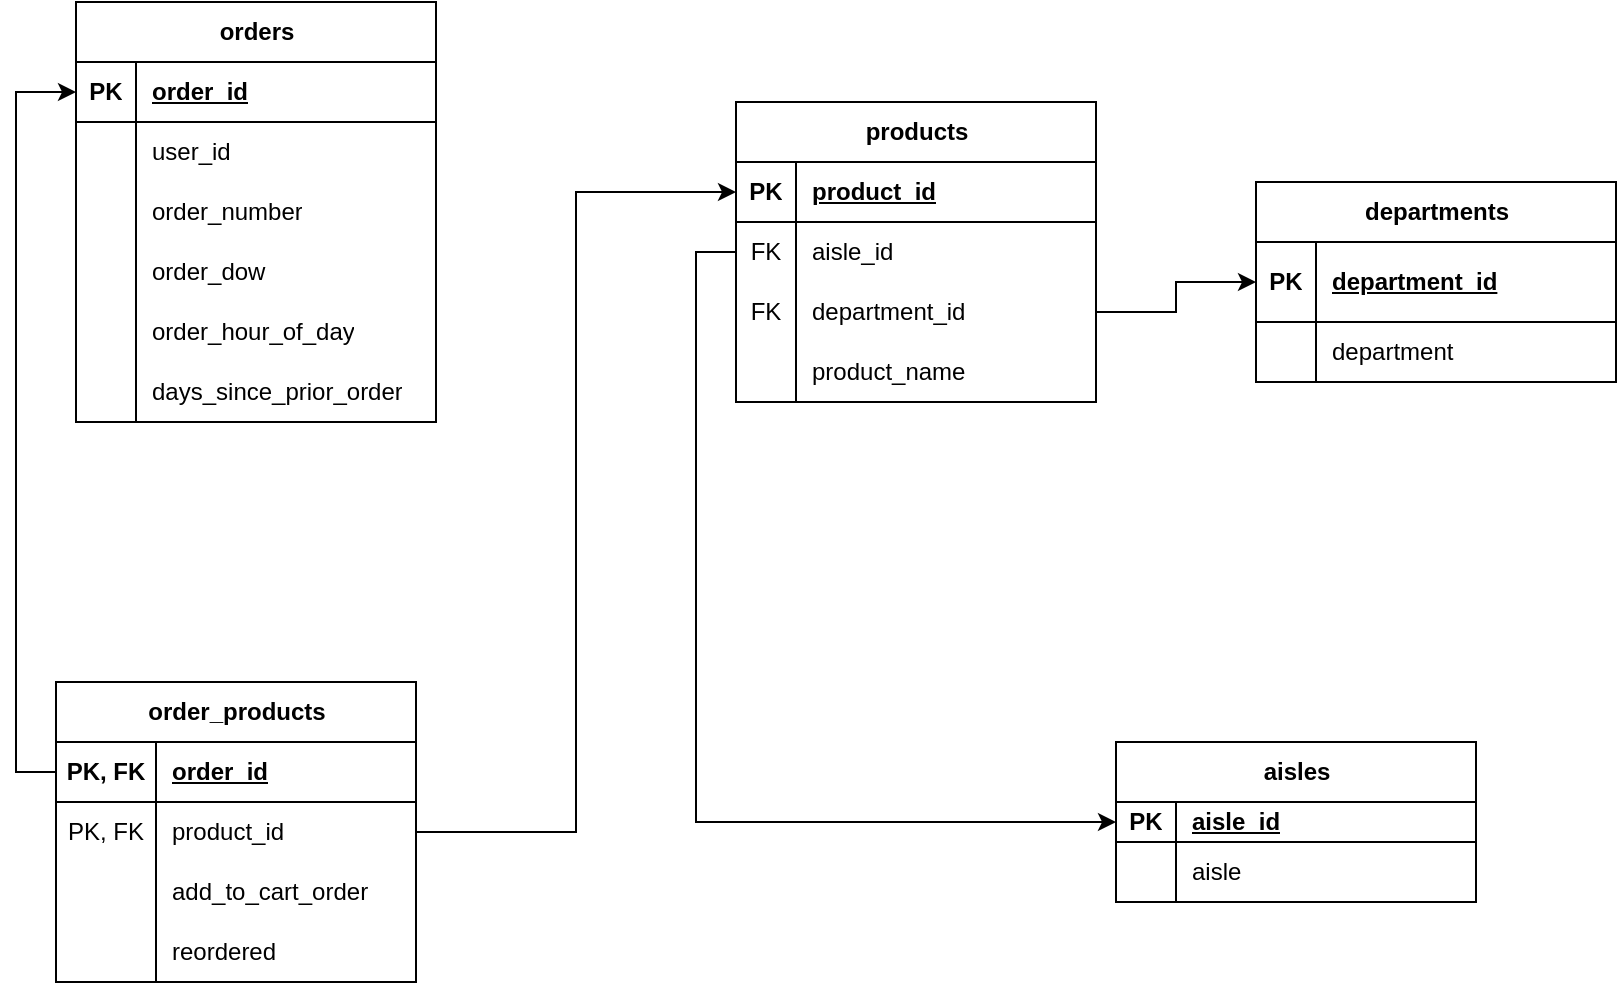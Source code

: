 <mxfile version="25.0.1">
  <diagram name="Page-1" id="MVFIyzVVbo6hHXfZQa5K">
    <mxGraphModel dx="1216" dy="525" grid="1" gridSize="10" guides="1" tooltips="1" connect="1" arrows="1" fold="1" page="1" pageScale="1" pageWidth="850" pageHeight="1100" math="0" shadow="0">
      <root>
        <mxCell id="0" />
        <mxCell id="1" parent="0" />
        <mxCell id="kPGc10pnDVXeF7qJc3Nv-15" value="orders" style="shape=table;startSize=30;container=1;collapsible=1;childLayout=tableLayout;fixedRows=1;rowLines=0;fontStyle=1;align=center;resizeLast=1;html=1;" vertex="1" parent="1">
          <mxGeometry x="60" y="70" width="180" height="210" as="geometry" />
        </mxCell>
        <mxCell id="kPGc10pnDVXeF7qJc3Nv-16" value="" style="shape=tableRow;horizontal=0;startSize=0;swimlaneHead=0;swimlaneBody=0;fillColor=none;collapsible=0;dropTarget=0;points=[[0,0.5],[1,0.5]];portConstraint=eastwest;top=0;left=0;right=0;bottom=1;" vertex="1" parent="kPGc10pnDVXeF7qJc3Nv-15">
          <mxGeometry y="30" width="180" height="30" as="geometry" />
        </mxCell>
        <mxCell id="kPGc10pnDVXeF7qJc3Nv-17" value="PK" style="shape=partialRectangle;connectable=0;fillColor=none;top=0;left=0;bottom=0;right=0;fontStyle=1;overflow=hidden;whiteSpace=wrap;html=1;" vertex="1" parent="kPGc10pnDVXeF7qJc3Nv-16">
          <mxGeometry width="30" height="30" as="geometry">
            <mxRectangle width="30" height="30" as="alternateBounds" />
          </mxGeometry>
        </mxCell>
        <mxCell id="kPGc10pnDVXeF7qJc3Nv-18" value="order_id" style="shape=partialRectangle;connectable=0;fillColor=none;top=0;left=0;bottom=0;right=0;align=left;spacingLeft=6;fontStyle=5;overflow=hidden;whiteSpace=wrap;html=1;" vertex="1" parent="kPGc10pnDVXeF7qJc3Nv-16">
          <mxGeometry x="30" width="150" height="30" as="geometry">
            <mxRectangle width="150" height="30" as="alternateBounds" />
          </mxGeometry>
        </mxCell>
        <mxCell id="kPGc10pnDVXeF7qJc3Nv-19" value="" style="shape=tableRow;horizontal=0;startSize=0;swimlaneHead=0;swimlaneBody=0;fillColor=none;collapsible=0;dropTarget=0;points=[[0,0.5],[1,0.5]];portConstraint=eastwest;top=0;left=0;right=0;bottom=0;" vertex="1" parent="kPGc10pnDVXeF7qJc3Nv-15">
          <mxGeometry y="60" width="180" height="30" as="geometry" />
        </mxCell>
        <mxCell id="kPGc10pnDVXeF7qJc3Nv-20" value="" style="shape=partialRectangle;connectable=0;fillColor=none;top=0;left=0;bottom=0;right=0;editable=1;overflow=hidden;whiteSpace=wrap;html=1;" vertex="1" parent="kPGc10pnDVXeF7qJc3Nv-19">
          <mxGeometry width="30" height="30" as="geometry">
            <mxRectangle width="30" height="30" as="alternateBounds" />
          </mxGeometry>
        </mxCell>
        <mxCell id="kPGc10pnDVXeF7qJc3Nv-21" value="user_id" style="shape=partialRectangle;connectable=0;fillColor=none;top=0;left=0;bottom=0;right=0;align=left;spacingLeft=6;overflow=hidden;whiteSpace=wrap;html=1;" vertex="1" parent="kPGc10pnDVXeF7qJc3Nv-19">
          <mxGeometry x="30" width="150" height="30" as="geometry">
            <mxRectangle width="150" height="30" as="alternateBounds" />
          </mxGeometry>
        </mxCell>
        <mxCell id="kPGc10pnDVXeF7qJc3Nv-22" value="" style="shape=tableRow;horizontal=0;startSize=0;swimlaneHead=0;swimlaneBody=0;fillColor=none;collapsible=0;dropTarget=0;points=[[0,0.5],[1,0.5]];portConstraint=eastwest;top=0;left=0;right=0;bottom=0;" vertex="1" parent="kPGc10pnDVXeF7qJc3Nv-15">
          <mxGeometry y="90" width="180" height="30" as="geometry" />
        </mxCell>
        <mxCell id="kPGc10pnDVXeF7qJc3Nv-23" value="" style="shape=partialRectangle;connectable=0;fillColor=none;top=0;left=0;bottom=0;right=0;editable=1;overflow=hidden;whiteSpace=wrap;html=1;" vertex="1" parent="kPGc10pnDVXeF7qJc3Nv-22">
          <mxGeometry width="30" height="30" as="geometry">
            <mxRectangle width="30" height="30" as="alternateBounds" />
          </mxGeometry>
        </mxCell>
        <mxCell id="kPGc10pnDVXeF7qJc3Nv-24" value="order_number" style="shape=partialRectangle;connectable=0;fillColor=none;top=0;left=0;bottom=0;right=0;align=left;spacingLeft=6;overflow=hidden;whiteSpace=wrap;html=1;" vertex="1" parent="kPGc10pnDVXeF7qJc3Nv-22">
          <mxGeometry x="30" width="150" height="30" as="geometry">
            <mxRectangle width="150" height="30" as="alternateBounds" />
          </mxGeometry>
        </mxCell>
        <mxCell id="kPGc10pnDVXeF7qJc3Nv-25" value="" style="shape=tableRow;horizontal=0;startSize=0;swimlaneHead=0;swimlaneBody=0;fillColor=none;collapsible=0;dropTarget=0;points=[[0,0.5],[1,0.5]];portConstraint=eastwest;top=0;left=0;right=0;bottom=0;" vertex="1" parent="kPGc10pnDVXeF7qJc3Nv-15">
          <mxGeometry y="120" width="180" height="30" as="geometry" />
        </mxCell>
        <mxCell id="kPGc10pnDVXeF7qJc3Nv-26" value="" style="shape=partialRectangle;connectable=0;fillColor=none;top=0;left=0;bottom=0;right=0;editable=1;overflow=hidden;whiteSpace=wrap;html=1;" vertex="1" parent="kPGc10pnDVXeF7qJc3Nv-25">
          <mxGeometry width="30" height="30" as="geometry">
            <mxRectangle width="30" height="30" as="alternateBounds" />
          </mxGeometry>
        </mxCell>
        <mxCell id="kPGc10pnDVXeF7qJc3Nv-27" value="order_dow" style="shape=partialRectangle;connectable=0;fillColor=none;top=0;left=0;bottom=0;right=0;align=left;spacingLeft=6;overflow=hidden;whiteSpace=wrap;html=1;" vertex="1" parent="kPGc10pnDVXeF7qJc3Nv-25">
          <mxGeometry x="30" width="150" height="30" as="geometry">
            <mxRectangle width="150" height="30" as="alternateBounds" />
          </mxGeometry>
        </mxCell>
        <mxCell id="kPGc10pnDVXeF7qJc3Nv-28" style="shape=tableRow;horizontal=0;startSize=0;swimlaneHead=0;swimlaneBody=0;fillColor=none;collapsible=0;dropTarget=0;points=[[0,0.5],[1,0.5]];portConstraint=eastwest;top=0;left=0;right=0;bottom=0;" vertex="1" parent="kPGc10pnDVXeF7qJc3Nv-15">
          <mxGeometry y="150" width="180" height="30" as="geometry" />
        </mxCell>
        <mxCell id="kPGc10pnDVXeF7qJc3Nv-29" style="shape=partialRectangle;connectable=0;fillColor=none;top=0;left=0;bottom=0;right=0;editable=1;overflow=hidden;whiteSpace=wrap;html=1;" vertex="1" parent="kPGc10pnDVXeF7qJc3Nv-28">
          <mxGeometry width="30" height="30" as="geometry">
            <mxRectangle width="30" height="30" as="alternateBounds" />
          </mxGeometry>
        </mxCell>
        <mxCell id="kPGc10pnDVXeF7qJc3Nv-30" value="order_hour_of_day" style="shape=partialRectangle;connectable=0;fillColor=none;top=0;left=0;bottom=0;right=0;align=left;spacingLeft=6;overflow=hidden;whiteSpace=wrap;html=1;" vertex="1" parent="kPGc10pnDVXeF7qJc3Nv-28">
          <mxGeometry x="30" width="150" height="30" as="geometry">
            <mxRectangle width="150" height="30" as="alternateBounds" />
          </mxGeometry>
        </mxCell>
        <mxCell id="kPGc10pnDVXeF7qJc3Nv-31" style="shape=tableRow;horizontal=0;startSize=0;swimlaneHead=0;swimlaneBody=0;fillColor=none;collapsible=0;dropTarget=0;points=[[0,0.5],[1,0.5]];portConstraint=eastwest;top=0;left=0;right=0;bottom=0;" vertex="1" parent="kPGc10pnDVXeF7qJc3Nv-15">
          <mxGeometry y="180" width="180" height="30" as="geometry" />
        </mxCell>
        <mxCell id="kPGc10pnDVXeF7qJc3Nv-32" style="shape=partialRectangle;connectable=0;fillColor=none;top=0;left=0;bottom=0;right=0;editable=1;overflow=hidden;whiteSpace=wrap;html=1;" vertex="1" parent="kPGc10pnDVXeF7qJc3Nv-31">
          <mxGeometry width="30" height="30" as="geometry">
            <mxRectangle width="30" height="30" as="alternateBounds" />
          </mxGeometry>
        </mxCell>
        <mxCell id="kPGc10pnDVXeF7qJc3Nv-33" value="days_since_prior_order" style="shape=partialRectangle;connectable=0;fillColor=none;top=0;left=0;bottom=0;right=0;align=left;spacingLeft=6;overflow=hidden;whiteSpace=wrap;html=1;" vertex="1" parent="kPGc10pnDVXeF7qJc3Nv-31">
          <mxGeometry x="30" width="150" height="30" as="geometry">
            <mxRectangle width="150" height="30" as="alternateBounds" />
          </mxGeometry>
        </mxCell>
        <mxCell id="kPGc10pnDVXeF7qJc3Nv-47" value="order_products" style="shape=table;startSize=30;container=1;collapsible=1;childLayout=tableLayout;fixedRows=1;rowLines=0;fontStyle=1;align=center;resizeLast=1;html=1;" vertex="1" parent="1">
          <mxGeometry x="50" y="410" width="180" height="150" as="geometry" />
        </mxCell>
        <mxCell id="kPGc10pnDVXeF7qJc3Nv-48" value="" style="shape=tableRow;horizontal=0;startSize=0;swimlaneHead=0;swimlaneBody=0;fillColor=none;collapsible=0;dropTarget=0;points=[[0,0.5],[1,0.5]];portConstraint=eastwest;top=0;left=0;right=0;bottom=1;" vertex="1" parent="kPGc10pnDVXeF7qJc3Nv-47">
          <mxGeometry y="30" width="180" height="30" as="geometry" />
        </mxCell>
        <mxCell id="kPGc10pnDVXeF7qJc3Nv-49" value="PK, FK" style="shape=partialRectangle;connectable=0;fillColor=none;top=0;left=0;bottom=0;right=0;fontStyle=1;overflow=hidden;whiteSpace=wrap;html=1;" vertex="1" parent="kPGc10pnDVXeF7qJc3Nv-48">
          <mxGeometry width="50" height="30" as="geometry">
            <mxRectangle width="50" height="30" as="alternateBounds" />
          </mxGeometry>
        </mxCell>
        <mxCell id="kPGc10pnDVXeF7qJc3Nv-50" value="order_id" style="shape=partialRectangle;connectable=0;fillColor=none;top=0;left=0;bottom=0;right=0;align=left;spacingLeft=6;fontStyle=5;overflow=hidden;whiteSpace=wrap;html=1;" vertex="1" parent="kPGc10pnDVXeF7qJc3Nv-48">
          <mxGeometry x="50" width="130" height="30" as="geometry">
            <mxRectangle width="130" height="30" as="alternateBounds" />
          </mxGeometry>
        </mxCell>
        <mxCell id="kPGc10pnDVXeF7qJc3Nv-51" value="" style="shape=tableRow;horizontal=0;startSize=0;swimlaneHead=0;swimlaneBody=0;fillColor=none;collapsible=0;dropTarget=0;points=[[0,0.5],[1,0.5]];portConstraint=eastwest;top=0;left=0;right=0;bottom=0;" vertex="1" parent="kPGc10pnDVXeF7qJc3Nv-47">
          <mxGeometry y="60" width="180" height="30" as="geometry" />
        </mxCell>
        <mxCell id="kPGc10pnDVXeF7qJc3Nv-52" value="PK, FK" style="shape=partialRectangle;connectable=0;fillColor=none;top=0;left=0;bottom=0;right=0;editable=1;overflow=hidden;whiteSpace=wrap;html=1;" vertex="1" parent="kPGc10pnDVXeF7qJc3Nv-51">
          <mxGeometry width="50" height="30" as="geometry">
            <mxRectangle width="50" height="30" as="alternateBounds" />
          </mxGeometry>
        </mxCell>
        <mxCell id="kPGc10pnDVXeF7qJc3Nv-53" value="product_id" style="shape=partialRectangle;connectable=0;fillColor=none;top=0;left=0;bottom=0;right=0;align=left;spacingLeft=6;overflow=hidden;whiteSpace=wrap;html=1;" vertex="1" parent="kPGc10pnDVXeF7qJc3Nv-51">
          <mxGeometry x="50" width="130" height="30" as="geometry">
            <mxRectangle width="130" height="30" as="alternateBounds" />
          </mxGeometry>
        </mxCell>
        <mxCell id="kPGc10pnDVXeF7qJc3Nv-54" value="" style="shape=tableRow;horizontal=0;startSize=0;swimlaneHead=0;swimlaneBody=0;fillColor=none;collapsible=0;dropTarget=0;points=[[0,0.5],[1,0.5]];portConstraint=eastwest;top=0;left=0;right=0;bottom=0;" vertex="1" parent="kPGc10pnDVXeF7qJc3Nv-47">
          <mxGeometry y="90" width="180" height="30" as="geometry" />
        </mxCell>
        <mxCell id="kPGc10pnDVXeF7qJc3Nv-55" value="" style="shape=partialRectangle;connectable=0;fillColor=none;top=0;left=0;bottom=0;right=0;editable=1;overflow=hidden;whiteSpace=wrap;html=1;" vertex="1" parent="kPGc10pnDVXeF7qJc3Nv-54">
          <mxGeometry width="50" height="30" as="geometry">
            <mxRectangle width="50" height="30" as="alternateBounds" />
          </mxGeometry>
        </mxCell>
        <mxCell id="kPGc10pnDVXeF7qJc3Nv-56" value="add_to_cart_order" style="shape=partialRectangle;connectable=0;fillColor=none;top=0;left=0;bottom=0;right=0;align=left;spacingLeft=6;overflow=hidden;whiteSpace=wrap;html=1;" vertex="1" parent="kPGc10pnDVXeF7qJc3Nv-54">
          <mxGeometry x="50" width="130" height="30" as="geometry">
            <mxRectangle width="130" height="30" as="alternateBounds" />
          </mxGeometry>
        </mxCell>
        <mxCell id="kPGc10pnDVXeF7qJc3Nv-57" value="" style="shape=tableRow;horizontal=0;startSize=0;swimlaneHead=0;swimlaneBody=0;fillColor=none;collapsible=0;dropTarget=0;points=[[0,0.5],[1,0.5]];portConstraint=eastwest;top=0;left=0;right=0;bottom=0;" vertex="1" parent="kPGc10pnDVXeF7qJc3Nv-47">
          <mxGeometry y="120" width="180" height="30" as="geometry" />
        </mxCell>
        <mxCell id="kPGc10pnDVXeF7qJc3Nv-58" value="" style="shape=partialRectangle;connectable=0;fillColor=none;top=0;left=0;bottom=0;right=0;editable=1;overflow=hidden;whiteSpace=wrap;html=1;" vertex="1" parent="kPGc10pnDVXeF7qJc3Nv-57">
          <mxGeometry width="50" height="30" as="geometry">
            <mxRectangle width="50" height="30" as="alternateBounds" />
          </mxGeometry>
        </mxCell>
        <mxCell id="kPGc10pnDVXeF7qJc3Nv-59" value="reordered" style="shape=partialRectangle;connectable=0;fillColor=none;top=0;left=0;bottom=0;right=0;align=left;spacingLeft=6;overflow=hidden;whiteSpace=wrap;html=1;" vertex="1" parent="kPGc10pnDVXeF7qJc3Nv-57">
          <mxGeometry x="50" width="130" height="30" as="geometry">
            <mxRectangle width="130" height="30" as="alternateBounds" />
          </mxGeometry>
        </mxCell>
        <mxCell id="kPGc10pnDVXeF7qJc3Nv-60" value="departments" style="shape=table;startSize=30;container=1;collapsible=1;childLayout=tableLayout;fixedRows=1;rowLines=0;fontStyle=1;align=center;resizeLast=1;html=1;" vertex="1" parent="1">
          <mxGeometry x="650" y="160" width="180" height="100" as="geometry" />
        </mxCell>
        <mxCell id="kPGc10pnDVXeF7qJc3Nv-61" value="" style="shape=tableRow;horizontal=0;startSize=0;swimlaneHead=0;swimlaneBody=0;fillColor=none;collapsible=0;dropTarget=0;points=[[0,0.5],[1,0.5]];portConstraint=eastwest;top=0;left=0;right=0;bottom=1;" vertex="1" parent="kPGc10pnDVXeF7qJc3Nv-60">
          <mxGeometry y="30" width="180" height="40" as="geometry" />
        </mxCell>
        <mxCell id="kPGc10pnDVXeF7qJc3Nv-62" value="PK" style="shape=partialRectangle;connectable=0;fillColor=none;top=0;left=0;bottom=0;right=0;fontStyle=1;overflow=hidden;whiteSpace=wrap;html=1;" vertex="1" parent="kPGc10pnDVXeF7qJc3Nv-61">
          <mxGeometry width="30" height="40" as="geometry">
            <mxRectangle width="30" height="40" as="alternateBounds" />
          </mxGeometry>
        </mxCell>
        <mxCell id="kPGc10pnDVXeF7qJc3Nv-63" value="department_id" style="shape=partialRectangle;connectable=0;fillColor=none;top=0;left=0;bottom=0;right=0;align=left;spacingLeft=6;fontStyle=5;overflow=hidden;whiteSpace=wrap;html=1;" vertex="1" parent="kPGc10pnDVXeF7qJc3Nv-61">
          <mxGeometry x="30" width="150" height="40" as="geometry">
            <mxRectangle width="150" height="40" as="alternateBounds" />
          </mxGeometry>
        </mxCell>
        <mxCell id="kPGc10pnDVXeF7qJc3Nv-64" value="" style="shape=tableRow;horizontal=0;startSize=0;swimlaneHead=0;swimlaneBody=0;fillColor=none;collapsible=0;dropTarget=0;points=[[0,0.5],[1,0.5]];portConstraint=eastwest;top=0;left=0;right=0;bottom=0;" vertex="1" parent="kPGc10pnDVXeF7qJc3Nv-60">
          <mxGeometry y="70" width="180" height="30" as="geometry" />
        </mxCell>
        <mxCell id="kPGc10pnDVXeF7qJc3Nv-65" value="" style="shape=partialRectangle;connectable=0;fillColor=none;top=0;left=0;bottom=0;right=0;editable=1;overflow=hidden;whiteSpace=wrap;html=1;" vertex="1" parent="kPGc10pnDVXeF7qJc3Nv-64">
          <mxGeometry width="30" height="30" as="geometry">
            <mxRectangle width="30" height="30" as="alternateBounds" />
          </mxGeometry>
        </mxCell>
        <mxCell id="kPGc10pnDVXeF7qJc3Nv-66" value="department" style="shape=partialRectangle;connectable=0;fillColor=none;top=0;left=0;bottom=0;right=0;align=left;spacingLeft=6;overflow=hidden;whiteSpace=wrap;html=1;" vertex="1" parent="kPGc10pnDVXeF7qJc3Nv-64">
          <mxGeometry x="30" width="150" height="30" as="geometry">
            <mxRectangle width="150" height="30" as="alternateBounds" />
          </mxGeometry>
        </mxCell>
        <mxCell id="kPGc10pnDVXeF7qJc3Nv-90" value="aisles" style="shape=table;startSize=30;container=1;collapsible=1;childLayout=tableLayout;fixedRows=1;rowLines=0;fontStyle=1;align=center;resizeLast=1;html=1;" vertex="1" parent="1">
          <mxGeometry x="580" y="440" width="180" height="80" as="geometry" />
        </mxCell>
        <mxCell id="kPGc10pnDVXeF7qJc3Nv-91" value="" style="shape=tableRow;horizontal=0;startSize=0;swimlaneHead=0;swimlaneBody=0;fillColor=none;collapsible=0;dropTarget=0;points=[[0,0.5],[1,0.5]];portConstraint=eastwest;top=0;left=0;right=0;bottom=1;" vertex="1" parent="kPGc10pnDVXeF7qJc3Nv-90">
          <mxGeometry y="30" width="180" height="20" as="geometry" />
        </mxCell>
        <mxCell id="kPGc10pnDVXeF7qJc3Nv-92" value="PK" style="shape=partialRectangle;connectable=0;fillColor=none;top=0;left=0;bottom=0;right=0;fontStyle=1;overflow=hidden;whiteSpace=wrap;html=1;" vertex="1" parent="kPGc10pnDVXeF7qJc3Nv-91">
          <mxGeometry width="30" height="20" as="geometry">
            <mxRectangle width="30" height="20" as="alternateBounds" />
          </mxGeometry>
        </mxCell>
        <mxCell id="kPGc10pnDVXeF7qJc3Nv-93" value="aisle_id" style="shape=partialRectangle;connectable=0;fillColor=none;top=0;left=0;bottom=0;right=0;align=left;spacingLeft=6;fontStyle=5;overflow=hidden;whiteSpace=wrap;html=1;" vertex="1" parent="kPGc10pnDVXeF7qJc3Nv-91">
          <mxGeometry x="30" width="150" height="20" as="geometry">
            <mxRectangle width="150" height="20" as="alternateBounds" />
          </mxGeometry>
        </mxCell>
        <mxCell id="kPGc10pnDVXeF7qJc3Nv-94" value="" style="shape=tableRow;horizontal=0;startSize=0;swimlaneHead=0;swimlaneBody=0;fillColor=none;collapsible=0;dropTarget=0;points=[[0,0.5],[1,0.5]];portConstraint=eastwest;top=0;left=0;right=0;bottom=0;" vertex="1" parent="kPGc10pnDVXeF7qJc3Nv-90">
          <mxGeometry y="50" width="180" height="30" as="geometry" />
        </mxCell>
        <mxCell id="kPGc10pnDVXeF7qJc3Nv-95" value="" style="shape=partialRectangle;connectable=0;fillColor=none;top=0;left=0;bottom=0;right=0;editable=1;overflow=hidden;whiteSpace=wrap;html=1;" vertex="1" parent="kPGc10pnDVXeF7qJc3Nv-94">
          <mxGeometry width="30" height="30" as="geometry">
            <mxRectangle width="30" height="30" as="alternateBounds" />
          </mxGeometry>
        </mxCell>
        <mxCell id="kPGc10pnDVXeF7qJc3Nv-96" value="aisle" style="shape=partialRectangle;connectable=0;fillColor=none;top=0;left=0;bottom=0;right=0;align=left;spacingLeft=6;overflow=hidden;whiteSpace=wrap;html=1;" vertex="1" parent="kPGc10pnDVXeF7qJc3Nv-94">
          <mxGeometry x="30" width="150" height="30" as="geometry">
            <mxRectangle width="150" height="30" as="alternateBounds" />
          </mxGeometry>
        </mxCell>
        <mxCell id="kPGc10pnDVXeF7qJc3Nv-73" value="products" style="shape=table;startSize=30;container=1;collapsible=1;childLayout=tableLayout;fixedRows=1;rowLines=0;fontStyle=1;align=center;resizeLast=1;html=1;" vertex="1" parent="1">
          <mxGeometry x="390" y="120" width="180" height="150" as="geometry" />
        </mxCell>
        <mxCell id="kPGc10pnDVXeF7qJc3Nv-74" value="" style="shape=tableRow;horizontal=0;startSize=0;swimlaneHead=0;swimlaneBody=0;fillColor=none;collapsible=0;dropTarget=0;points=[[0,0.5],[1,0.5]];portConstraint=eastwest;top=0;left=0;right=0;bottom=1;" vertex="1" parent="kPGc10pnDVXeF7qJc3Nv-73">
          <mxGeometry y="30" width="180" height="30" as="geometry" />
        </mxCell>
        <mxCell id="kPGc10pnDVXeF7qJc3Nv-75" value="PK" style="shape=partialRectangle;connectable=0;fillColor=none;top=0;left=0;bottom=0;right=0;fontStyle=1;overflow=hidden;whiteSpace=wrap;html=1;" vertex="1" parent="kPGc10pnDVXeF7qJc3Nv-74">
          <mxGeometry width="30" height="30" as="geometry">
            <mxRectangle width="30" height="30" as="alternateBounds" />
          </mxGeometry>
        </mxCell>
        <mxCell id="kPGc10pnDVXeF7qJc3Nv-76" value="product_id" style="shape=partialRectangle;connectable=0;fillColor=none;top=0;left=0;bottom=0;right=0;align=left;spacingLeft=6;fontStyle=5;overflow=hidden;whiteSpace=wrap;html=1;" vertex="1" parent="kPGc10pnDVXeF7qJc3Nv-74">
          <mxGeometry x="30" width="150" height="30" as="geometry">
            <mxRectangle width="150" height="30" as="alternateBounds" />
          </mxGeometry>
        </mxCell>
        <mxCell id="kPGc10pnDVXeF7qJc3Nv-80" value="" style="shape=tableRow;horizontal=0;startSize=0;swimlaneHead=0;swimlaneBody=0;fillColor=none;collapsible=0;dropTarget=0;points=[[0,0.5],[1,0.5]];portConstraint=eastwest;top=0;left=0;right=0;bottom=0;" vertex="1" parent="kPGc10pnDVXeF7qJc3Nv-73">
          <mxGeometry y="60" width="180" height="30" as="geometry" />
        </mxCell>
        <mxCell id="kPGc10pnDVXeF7qJc3Nv-81" value="FK" style="shape=partialRectangle;connectable=0;fillColor=none;top=0;left=0;bottom=0;right=0;editable=1;overflow=hidden;whiteSpace=wrap;html=1;" vertex="1" parent="kPGc10pnDVXeF7qJc3Nv-80">
          <mxGeometry width="30" height="30" as="geometry">
            <mxRectangle width="30" height="30" as="alternateBounds" />
          </mxGeometry>
        </mxCell>
        <mxCell id="kPGc10pnDVXeF7qJc3Nv-82" value="aisle_id" style="shape=partialRectangle;connectable=0;fillColor=none;top=0;left=0;bottom=0;right=0;align=left;spacingLeft=6;overflow=hidden;whiteSpace=wrap;html=1;" vertex="1" parent="kPGc10pnDVXeF7qJc3Nv-80">
          <mxGeometry x="30" width="150" height="30" as="geometry">
            <mxRectangle width="150" height="30" as="alternateBounds" />
          </mxGeometry>
        </mxCell>
        <mxCell id="kPGc10pnDVXeF7qJc3Nv-83" value="" style="shape=tableRow;horizontal=0;startSize=0;swimlaneHead=0;swimlaneBody=0;fillColor=none;collapsible=0;dropTarget=0;points=[[0,0.5],[1,0.5]];portConstraint=eastwest;top=0;left=0;right=0;bottom=0;" vertex="1" parent="kPGc10pnDVXeF7qJc3Nv-73">
          <mxGeometry y="90" width="180" height="30" as="geometry" />
        </mxCell>
        <mxCell id="kPGc10pnDVXeF7qJc3Nv-84" value="FK" style="shape=partialRectangle;connectable=0;fillColor=none;top=0;left=0;bottom=0;right=0;editable=1;overflow=hidden;whiteSpace=wrap;html=1;" vertex="1" parent="kPGc10pnDVXeF7qJc3Nv-83">
          <mxGeometry width="30" height="30" as="geometry">
            <mxRectangle width="30" height="30" as="alternateBounds" />
          </mxGeometry>
        </mxCell>
        <mxCell id="kPGc10pnDVXeF7qJc3Nv-85" value="department_id" style="shape=partialRectangle;connectable=0;fillColor=none;top=0;left=0;bottom=0;right=0;align=left;spacingLeft=6;overflow=hidden;whiteSpace=wrap;html=1;" vertex="1" parent="kPGc10pnDVXeF7qJc3Nv-83">
          <mxGeometry x="30" width="150" height="30" as="geometry">
            <mxRectangle width="150" height="30" as="alternateBounds" />
          </mxGeometry>
        </mxCell>
        <mxCell id="kPGc10pnDVXeF7qJc3Nv-77" value="" style="shape=tableRow;horizontal=0;startSize=0;swimlaneHead=0;swimlaneBody=0;fillColor=none;collapsible=0;dropTarget=0;points=[[0,0.5],[1,0.5]];portConstraint=eastwest;top=0;left=0;right=0;bottom=0;" vertex="1" parent="kPGc10pnDVXeF7qJc3Nv-73">
          <mxGeometry y="120" width="180" height="30" as="geometry" />
        </mxCell>
        <mxCell id="kPGc10pnDVXeF7qJc3Nv-78" value="" style="shape=partialRectangle;connectable=0;fillColor=none;top=0;left=0;bottom=0;right=0;editable=1;overflow=hidden;whiteSpace=wrap;html=1;" vertex="1" parent="kPGc10pnDVXeF7qJc3Nv-77">
          <mxGeometry width="30" height="30" as="geometry">
            <mxRectangle width="30" height="30" as="alternateBounds" />
          </mxGeometry>
        </mxCell>
        <mxCell id="kPGc10pnDVXeF7qJc3Nv-79" value="product_name" style="shape=partialRectangle;connectable=0;fillColor=none;top=0;left=0;bottom=0;right=0;align=left;spacingLeft=6;overflow=hidden;whiteSpace=wrap;html=1;" vertex="1" parent="kPGc10pnDVXeF7qJc3Nv-77">
          <mxGeometry x="30" width="150" height="30" as="geometry">
            <mxRectangle width="150" height="30" as="alternateBounds" />
          </mxGeometry>
        </mxCell>
        <mxCell id="kPGc10pnDVXeF7qJc3Nv-134" style="edgeStyle=orthogonalEdgeStyle;rounded=0;orthogonalLoop=1;jettySize=auto;html=1;entryX=0;entryY=0.5;entryDx=0;entryDy=0;" edge="1" parent="1" source="kPGc10pnDVXeF7qJc3Nv-51" target="kPGc10pnDVXeF7qJc3Nv-74">
          <mxGeometry relative="1" as="geometry" />
        </mxCell>
        <mxCell id="kPGc10pnDVXeF7qJc3Nv-137" style="edgeStyle=orthogonalEdgeStyle;rounded=0;orthogonalLoop=1;jettySize=auto;html=1;entryX=0;entryY=0.5;entryDx=0;entryDy=0;" edge="1" parent="1" source="kPGc10pnDVXeF7qJc3Nv-83" target="kPGc10pnDVXeF7qJc3Nv-61">
          <mxGeometry relative="1" as="geometry" />
        </mxCell>
        <mxCell id="kPGc10pnDVXeF7qJc3Nv-138" style="edgeStyle=orthogonalEdgeStyle;rounded=0;orthogonalLoop=1;jettySize=auto;html=1;exitX=0;exitY=0.5;exitDx=0;exitDy=0;" edge="1" parent="1" source="kPGc10pnDVXeF7qJc3Nv-80" target="kPGc10pnDVXeF7qJc3Nv-91">
          <mxGeometry relative="1" as="geometry" />
        </mxCell>
        <mxCell id="kPGc10pnDVXeF7qJc3Nv-139" style="edgeStyle=orthogonalEdgeStyle;rounded=0;orthogonalLoop=1;jettySize=auto;html=1;exitX=0;exitY=0.5;exitDx=0;exitDy=0;" edge="1" parent="1" source="kPGc10pnDVXeF7qJc3Nv-48" target="kPGc10pnDVXeF7qJc3Nv-16">
          <mxGeometry relative="1" as="geometry" />
        </mxCell>
      </root>
    </mxGraphModel>
  </diagram>
</mxfile>
